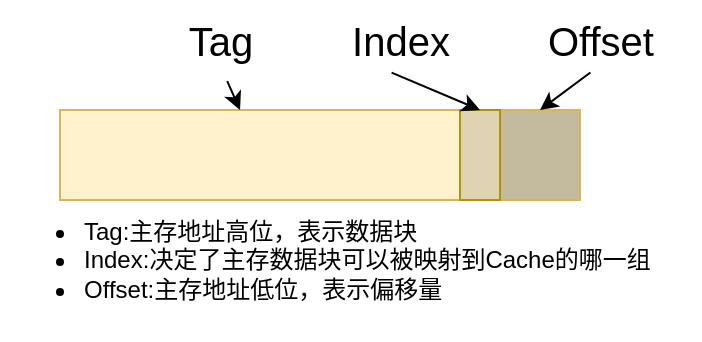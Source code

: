 <mxfile version="27.0.5">
  <diagram name="第 1 页" id="a4dbQeDTD17bdIDiLBRm">
    <mxGraphModel dx="1042" dy="626" grid="1" gridSize="10" guides="1" tooltips="1" connect="1" arrows="1" fold="1" page="1" pageScale="1" pageWidth="827" pageHeight="1169" math="0" shadow="0">
      <root>
        <mxCell id="0" />
        <mxCell id="1" parent="0" />
        <mxCell id="OREVJjrYgO_rsp0FhopM-1" value="" style="rounded=0;whiteSpace=wrap;html=1;fillColor=#fff2cc;strokeColor=#d6b656;" parent="1" vertex="1">
          <mxGeometry x="340" y="315" width="200" height="45" as="geometry" />
        </mxCell>
        <mxCell id="OREVJjrYgO_rsp0FhopM-2" value="" style="rounded=0;whiteSpace=wrap;html=1;fillColor=#C4BB9E;strokeColor=#d6b656;" parent="1" vertex="1">
          <mxGeometry x="560" y="315" width="40" height="45" as="geometry" />
        </mxCell>
        <mxCell id="OREVJjrYgO_rsp0FhopM-5" value="&lt;font style=&quot;font-size: 20px;&quot;&gt;Tag&lt;/font&gt;" style="text;html=1;align=center;verticalAlign=middle;resizable=0;points=[];autosize=1;strokeColor=none;fillColor=none;" parent="1" vertex="1">
          <mxGeometry x="390" y="260" width="60" height="40" as="geometry" />
        </mxCell>
        <mxCell id="OREVJjrYgO_rsp0FhopM-7" value="&lt;font style=&quot;font-size: 20px;&quot;&gt;Offset&lt;/font&gt;" style="text;html=1;align=center;verticalAlign=middle;resizable=0;points=[];autosize=1;strokeColor=none;fillColor=none;" parent="1" vertex="1">
          <mxGeometry x="570" y="260" width="80" height="40" as="geometry" />
        </mxCell>
        <mxCell id="OREVJjrYgO_rsp0FhopM-8" value="" style="endArrow=classic;html=1;rounded=0;exitX=0.56;exitY=1.013;exitDx=0;exitDy=0;exitPerimeter=0;" parent="1" source="OREVJjrYgO_rsp0FhopM-5" target="OREVJjrYgO_rsp0FhopM-1" edge="1">
          <mxGeometry width="50" height="50" relative="1" as="geometry">
            <mxPoint x="530" y="455" as="sourcePoint" />
            <mxPoint x="580" y="405" as="targetPoint" />
          </mxGeometry>
        </mxCell>
        <mxCell id="OREVJjrYgO_rsp0FhopM-9" value="" style="endArrow=classic;html=1;rounded=0;exitX=0.44;exitY=0.907;exitDx=0;exitDy=0;exitPerimeter=0;entryX=0.5;entryY=0;entryDx=0;entryDy=0;" parent="1" source="OREVJjrYgO_rsp0FhopM-7" target="OREVJjrYgO_rsp0FhopM-2" edge="1">
          <mxGeometry width="50" height="50" relative="1" as="geometry">
            <mxPoint x="422" y="265" as="sourcePoint" />
            <mxPoint x="441" y="325" as="targetPoint" />
          </mxGeometry>
        </mxCell>
        <mxCell id="OREVJjrYgO_rsp0FhopM-10" value="&lt;ul&gt;&lt;li&gt;Tag:主存地址高位，表示数据块&lt;/li&gt;&lt;li&gt;Index:决定了主存数据块可以被映射到Cache的哪一组&lt;/li&gt;&lt;li&gt;Offset:主存地址低位，表示偏移量&lt;/li&gt;&lt;/ul&gt;" style="text;html=1;align=left;verticalAlign=middle;resizable=0;points=[];autosize=1;strokeColor=none;fillColor=none;" parent="1" vertex="1">
          <mxGeometry x="310" y="350" width="350" height="80" as="geometry" />
        </mxCell>
        <mxCell id="9vWCYULDNKHC5QL2L-es-1" value="" style="rounded=0;whiteSpace=wrap;html=1;fillColor=#DFD3B4;strokeColor=#B09500;fontColor=#000000;" vertex="1" parent="1">
          <mxGeometry x="540" y="315" width="20" height="45" as="geometry" />
        </mxCell>
        <mxCell id="9vWCYULDNKHC5QL2L-es-3" value="&lt;font style=&quot;font-size: 20px;&quot;&gt;Index&lt;/font&gt;" style="text;html=1;align=center;verticalAlign=middle;resizable=0;points=[];autosize=1;strokeColor=none;fillColor=none;" vertex="1" parent="1">
          <mxGeometry x="475" y="260" width="70" height="40" as="geometry" />
        </mxCell>
        <mxCell id="9vWCYULDNKHC5QL2L-es-4" value="" style="endArrow=classic;html=1;rounded=0;exitX=0.44;exitY=0.907;exitDx=0;exitDy=0;exitPerimeter=0;entryX=0.5;entryY=0;entryDx=0;entryDy=0;" edge="1" source="9vWCYULDNKHC5QL2L-es-3" parent="1" target="9vWCYULDNKHC5QL2L-es-1">
          <mxGeometry width="50" height="50" relative="1" as="geometry">
            <mxPoint x="362" y="210" as="sourcePoint" />
            <mxPoint x="520" y="260" as="targetPoint" />
          </mxGeometry>
        </mxCell>
      </root>
    </mxGraphModel>
  </diagram>
</mxfile>
